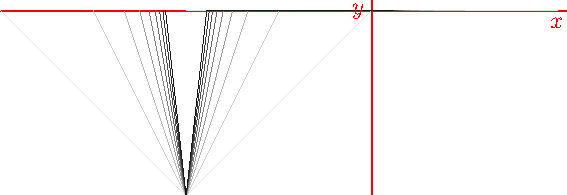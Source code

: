 import graph;
size(10cm);

for (int n=1; n<10; ++n){
  real t0(real x) {return 0 - 0*n*abs(x);}
  real t1(real x) {return 1 - 1*n*abs(x - 1);}
  real t2(real x) {return 2 - 2*n*abs(x - 2);}
  real t3(real x) {return 3 - 3*n*abs(x - 3);}
  real s1(real x) {return (-1) - (-1)*n*abs(x + 1);}
  draw(graph(s1,-1-1/n,-1+1/n,n=101)--graph(t0,-1/n,1/n,n=101), rgb(1-n/10, 1-n/10, 1-n/10)+linewidth(0));
}

axes("$x$", "$y$",  red);
